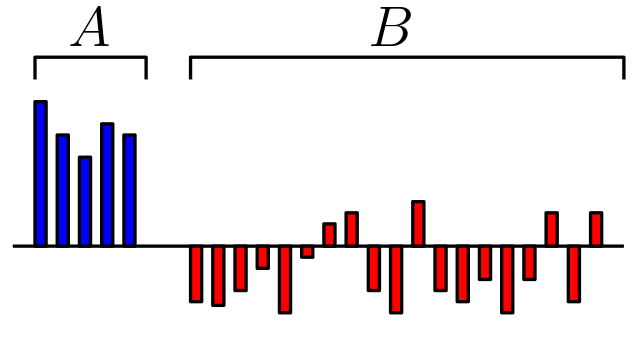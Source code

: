 <?xml version="1.0"?>
<!DOCTYPE ipe SYSTEM "ipe.dtd">
<ipe version="70212" creator="Ipe 7.2.12">
<info created="D:20200603192421" modified="D:20200603200750"/>
<ipestyle name="basic">
<symbol name="arrow/arc(spx)">
<path stroke="sym-stroke" fill="sym-stroke" pen="sym-pen">
0 0 m
-1 0.333 l
-1 -0.333 l
h
</path>
</symbol>
<symbol name="arrow/farc(spx)">
<path stroke="sym-stroke" fill="white" pen="sym-pen">
0 0 m
-1 0.333 l
-1 -0.333 l
h
</path>
</symbol>
<symbol name="arrow/ptarc(spx)">
<path stroke="sym-stroke" fill="sym-stroke" pen="sym-pen">
0 0 m
-1 0.333 l
-0.8 0 l
-1 -0.333 l
h
</path>
</symbol>
<symbol name="arrow/fptarc(spx)">
<path stroke="sym-stroke" fill="white" pen="sym-pen">
0 0 m
-1 0.333 l
-0.8 0 l
-1 -0.333 l
h
</path>
</symbol>
<symbol name="mark/circle(sx)" transformations="translations">
<path fill="sym-stroke">
0.6 0 0 0.6 0 0 e
0.4 0 0 0.4 0 0 e
</path>
</symbol>
<symbol name="mark/disk(sx)" transformations="translations">
<path fill="sym-stroke">
0.6 0 0 0.6 0 0 e
</path>
</symbol>
<symbol name="mark/fdisk(sfx)" transformations="translations">
<group>
<path fill="sym-fill">
0.5 0 0 0.5 0 0 e
</path>
<path fill="sym-stroke" fillrule="eofill">
0.6 0 0 0.6 0 0 e
0.4 0 0 0.4 0 0 e
</path>
</group>
</symbol>
<symbol name="mark/box(sx)" transformations="translations">
<path fill="sym-stroke" fillrule="eofill">
-0.6 -0.6 m
0.6 -0.6 l
0.6 0.6 l
-0.6 0.6 l
h
-0.4 -0.4 m
0.4 -0.4 l
0.4 0.4 l
-0.4 0.4 l
h
</path>
</symbol>
<symbol name="mark/square(sx)" transformations="translations">
<path fill="sym-stroke">
-0.6 -0.6 m
0.6 -0.6 l
0.6 0.6 l
-0.6 0.6 l
h
</path>
</symbol>
<symbol name="mark/fsquare(sfx)" transformations="translations">
<group>
<path fill="sym-fill">
-0.5 -0.5 m
0.5 -0.5 l
0.5 0.5 l
-0.5 0.5 l
h
</path>
<path fill="sym-stroke" fillrule="eofill">
-0.6 -0.6 m
0.6 -0.6 l
0.6 0.6 l
-0.6 0.6 l
h
-0.4 -0.4 m
0.4 -0.4 l
0.4 0.4 l
-0.4 0.4 l
h
</path>
</group>
</symbol>
<symbol name="mark/cross(sx)" transformations="translations">
<group>
<path fill="sym-stroke">
-0.43 -0.57 m
0.57 0.43 l
0.43 0.57 l
-0.57 -0.43 l
h
</path>
<path fill="sym-stroke">
-0.43 0.57 m
0.57 -0.43 l
0.43 -0.57 l
-0.57 0.43 l
h
</path>
</group>
</symbol>
<symbol name="arrow/fnormal(spx)">
<path stroke="sym-stroke" fill="white" pen="sym-pen">
0 0 m
-1 0.333 l
-1 -0.333 l
h
</path>
</symbol>
<symbol name="arrow/pointed(spx)">
<path stroke="sym-stroke" fill="sym-stroke" pen="sym-pen">
0 0 m
-1 0.333 l
-0.8 0 l
-1 -0.333 l
h
</path>
</symbol>
<symbol name="arrow/fpointed(spx)">
<path stroke="sym-stroke" fill="white" pen="sym-pen">
0 0 m
-1 0.333 l
-0.8 0 l
-1 -0.333 l
h
</path>
</symbol>
<symbol name="arrow/linear(spx)">
<path stroke="sym-stroke" pen="sym-pen">
-1 0.333 m
0 0 l
-1 -0.333 l
</path>
</symbol>
<symbol name="arrow/fdouble(spx)">
<path stroke="sym-stroke" fill="white" pen="sym-pen">
0 0 m
-1 0.333 l
-1 -0.333 l
h
-1 0 m
-2 0.333 l
-2 -0.333 l
h
</path>
</symbol>
<symbol name="arrow/double(spx)">
<path stroke="sym-stroke" fill="sym-stroke" pen="sym-pen">
0 0 m
-1 0.333 l
-1 -0.333 l
h
-1 0 m
-2 0.333 l
-2 -0.333 l
h
</path>
</symbol>
<pen name="heavier" value="0.8"/>
<pen name="fat" value="1.2"/>
<pen name="ultrafat" value="2"/>
<symbolsize name="large" value="5"/>
<symbolsize name="small" value="2"/>
<symbolsize name="tiny" value="1.1"/>
<arrowsize name="large" value="10"/>
<arrowsize name="small" value="5"/>
<arrowsize name="tiny" value="3"/>
<color name="red" value="1 0 0"/>
<color name="green" value="0 1 0"/>
<color name="blue" value="0 0 1"/>
<color name="yellow" value="1 1 0"/>
<color name="orange" value="1 0.647 0"/>
<color name="gold" value="1 0.843 0"/>
<color name="purple" value="0.627 0.125 0.941"/>
<color name="gray" value="0.745"/>
<color name="brown" value="0.647 0.165 0.165"/>
<color name="navy" value="0 0 0.502"/>
<color name="pink" value="1 0.753 0.796"/>
<color name="seagreen" value="0.18 0.545 0.341"/>
<color name="turquoise" value="0.251 0.878 0.816"/>
<color name="violet" value="0.933 0.51 0.933"/>
<color name="darkblue" value="0 0 0.545"/>
<color name="darkcyan" value="0 0.545 0.545"/>
<color name="darkgray" value="0.663"/>
<color name="darkgreen" value="0 0.392 0"/>
<color name="darkmagenta" value="0.545 0 0.545"/>
<color name="darkorange" value="1 0.549 0"/>
<color name="darkred" value="0.545 0 0"/>
<color name="lightblue" value="0.678 0.847 0.902"/>
<color name="lightcyan" value="0.878 1 1"/>
<color name="lightgray" value="0.827"/>
<color name="lightgreen" value="0.565 0.933 0.565"/>
<color name="lightyellow" value="1 1 0.878"/>
<dashstyle name="dashed" value="[4] 0"/>
<dashstyle name="dotted" value="[1 3] 0"/>
<dashstyle name="dash dotted" value="[4 2 1 2] 0"/>
<dashstyle name="dash dot dotted" value="[4 2 1 2 1 2] 0"/>
<textsize name="large" value="\large"/>
<textsize name="Large" value="\Large"/>
<textsize name="LARGE" value="\LARGE"/>
<textsize name="huge" value="\huge"/>
<textsize name="Huge" value="\Huge"/>
<textsize name="small" value="\small"/>
<textsize name="footnote" value="\footnotesize"/>
<textsize name="tiny" value="\tiny"/>
<textstyle name="center" begin="\begin{center}" end="\end{center}"/>
<textstyle name="itemize" begin="\begin{itemize}" end="\end{itemize}"/>
<textstyle name="item" begin="\begin{itemize}\item{}" end="\end{itemize}"/>
<gridsize name="4 pts" value="4"/>
<gridsize name="8 pts (~3 mm)" value="8"/>
<gridsize name="16 pts (~6 mm)" value="16"/>
<gridsize name="32 pts (~12 mm)" value="32"/>
<gridsize name="10 pts (~3.5 mm)" value="10"/>
<gridsize name="20 pts (~7 mm)" value="20"/>
<gridsize name="14 pts (~5 mm)" value="14"/>
<gridsize name="28 pts (~10 mm)" value="28"/>
<gridsize name="56 pts (~20 mm)" value="56"/>
<anglesize name="90 deg" value="90"/>
<anglesize name="60 deg" value="60"/>
<anglesize name="45 deg" value="45"/>
<anglesize name="30 deg" value="30"/>
<anglesize name="22.5 deg" value="22.5"/>
<opacity name="10%" value="0.1"/>
<opacity name="30%" value="0.3"/>
<opacity name="50%" value="0.5"/>
<opacity name="75%" value="0.75"/>
<tiling name="falling" angle="-60" step="4" width="1"/>
<tiling name="rising" angle="30" step="4" width="1"/>
</ipestyle>
<page>
<layer name="alpha"/>
<view layers="alpha" active="alpha"/>
<path layer="alpha" matrix="0.916667 0 0 1 6.66667 0" stroke="black" pen="fat">
80 288 m
320 288 l
</path>
<path matrix="1 0 0 0.5 112 144" stroke="black" fill="red" pen="fat">
88 288 m
88 312 l
92 312 l
92 288 l
h
</path>
<path matrix="1 0 0 2 0 -288" stroke="black" fill="blue" pen="fat">
104 288 m
104 304 l
108 304 l
108 288 l
h
</path>
<path matrix="1 0 0 1.375 0 -108" stroke="black" fill="blue" pen="fat">
112 288 m
112 320 l
116 320 l
116 288 l
h
</path>
<path matrix="1 0 0 3.33333 0 -672" stroke="black" fill="blue" pen="fat">
120 288 m
120 300 l
124 300 l
124 288 l
h
</path>
<path matrix="1 0 0 -2.5 0 1008" stroke="black" fill="red" pen="fat">
144 288 m
144 296 l
148 296 l
148 288 l
h
</path>
<path matrix="1 0 0 -1.77778 0 800" stroke="black" fill="red" pen="fat">
152 288 m
152 300 l
156 300 l
156 288 l
h
</path>
<path matrix="1 0 0 -1 0 576" stroke="black" fill="red" pen="fat">
160 288 m
160 304 l
164 304 l
164 288 l
h
</path>
<path matrix="1 0 0 -5 -72 1728" stroke="black" fill="blue" pen="fat">
168 288 m
168 280 l
172 280 l
172 288 l
h
</path>
<path matrix="1 0 0 2 0 -288" stroke="black" fill="red" pen="fat">
176 288 m
176 276 l
180 276 l
180 288 l
h
</path>
<path stroke="black" fill="red" pen="fat">
192 288 m
192 296 l
196 296 l
196 288 l
h
</path>
<path matrix="1 0 0 -2.6 -112 1036.8" stroke="black" fill="blue" pen="fat">
200 288 m
200 268 l
204 268 l
204 288 l
h
</path>
<path matrix="1 0 0 4 0 -864" stroke="black" fill="red" pen="fat">
208 288 m
208 284 l
212 284 l
212 288 l
h
</path>
<path matrix="1 0 0 3 0 -576" stroke="black" fill="red" pen="fat">
216 288 m
216 280 l
220 280 l
220 288 l
h
</path>
<path matrix="1 0 0 -1.33333 0 672" stroke="black" fill="red" pen="fat">
224 288 m
224 276 l
228 276 l
228 288 l
h
</path>
<path stroke="black" fill="red" pen="fat">
232 288 m
232 272 l
236 272 l
236 288 l
h
</path>
<path matrix="1 0 0 2.5 0 -432" stroke="black" fill="red" pen="fat">
240 288 m
240 280 l
244 280 l
244 288 l
h
</path>
<path stroke="black" fill="red" pen="fat">
248 288 m
248 276 l
252 276 l
252 288 l
h
</path>
<path matrix="1 0 0 6 0 -1440" stroke="black" fill="red" pen="fat">
256 288 m
256 284 l
260 284 l
260 288 l
h
</path>
<path matrix="1 0 0 3 0 -576" stroke="black" fill="red" pen="fat">
264 288 m
264 284 l
268 284 l
268 288 l
h
</path>
<path matrix="1 0 0 -3 0 1152" stroke="black" fill="red" pen="fat">
272 288 m
272 284 l
276 284 l
276 288 l
h
</path>
<path matrix="1 0 0 2.5 0 -432" stroke="black" fill="red" pen="fat">
280 288 m
280 280 l
284 280 l
284 288 l
h
</path>
<path matrix="1 0 0 -3 0 1152" stroke="black" fill="red" pen="fat">
288 288 m
288 284 l
292 284 l
292 288 l
h
</path>
<text matrix="1 0 0 1 -4 0" transformations="translations" pos="104 360" stroke="black" type="label" width="15.167" height="14.119" depth="0" valign="baseline" size="huge" style="math">A</text>
<path stroke="black" pen="fat">
144 348 m
144 356 l
300 356 l
300 348 l
</path>
<path stroke="black" pen="fat">
128 348 m
128 356 l
88 356 l
88 348 l
</path>
<text matrix="1 0 0 1 0 -4" transformations="translations" pos="208 364" stroke="black" type="label" width="16.413" height="14.119" depth="0" valign="baseline" size="huge" style="math">B</text>
<path stroke="white" pen="fat">
76 376 m
76 256 l
304 256 l
304 376 l
h
</path>
<path stroke="0" fill="red" pen="fat">
168 288 m
168 280 l
172 280 l
172 288 l
h
</path>
<path stroke="0" fill="red" pen="fat">
184 288 m
184 284 l
188 284 l
188 288 l
h
</path>
<path fill="red">
180 312 m
192 304 l
</path>
</page>
</ipe>

